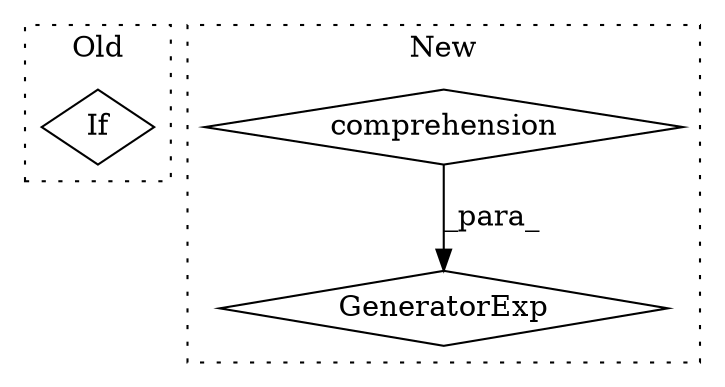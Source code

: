 digraph G {
subgraph cluster0 {
1 [label="If" a="96" s="22246,22299" l="3,18" shape="diamond"];
label = "Old";
style="dotted";
}
subgraph cluster1 {
2 [label="GeneratorExp" a="55" s="23886" l="1" shape="diamond"];
3 [label="comprehension" a="45" s="23888" l="3" shape="diamond"];
label = "New";
style="dotted";
}
3 -> 2 [label="_para_"];
}